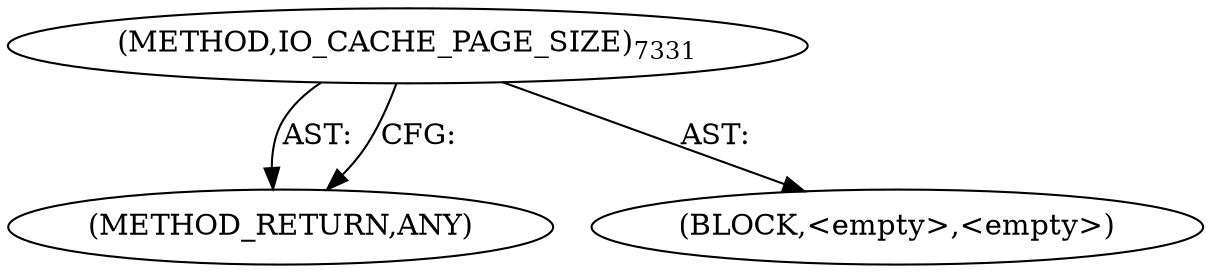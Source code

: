digraph "IO_CACHE_PAGE_SIZE" {  
"100809" [label = <(METHOD,IO_CACHE_PAGE_SIZE)<SUB>7331</SUB>> ]
"100810" [label = <(METHOD_RETURN,ANY)> ]
"100811" [label = <(BLOCK,&lt;empty&gt;,&lt;empty&gt;)> ]
  "100809" -> "100810"  [ label = "AST: "] 
  "100809" -> "100811"  [ label = "AST: "] 
  "100809" -> "100810"  [ label = "CFG: "] 
}

